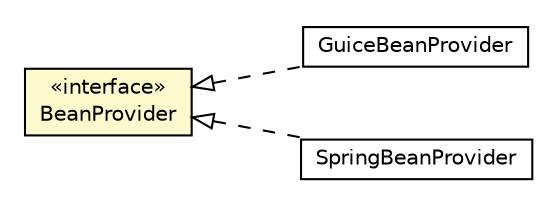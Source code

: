 #!/usr/local/bin/dot
#
# Class diagram 
# Generated by UMLGraph version R5_6-24-gf6e263 (http://www.umlgraph.org/)
#

digraph G {
	edge [fontname="Helvetica",fontsize=10,labelfontname="Helvetica",labelfontsize=10];
	node [fontname="Helvetica",fontsize=10,shape=plaintext];
	nodesep=0.25;
	ranksep=0.5;
	rankdir=LR;
	// com.gwtplatform.dispatch.server.actionhandlervalidator.ActionHandlerValidatorLinkerHelper.BeanProvider
	c76258 [label=<<table title="com.gwtplatform.dispatch.server.actionhandlervalidator.ActionHandlerValidatorLinkerHelper.BeanProvider" border="0" cellborder="1" cellspacing="0" cellpadding="2" port="p" bgcolor="lemonChiffon" href="./ActionHandlerValidatorLinkerHelper.BeanProvider.html">
		<tr><td><table border="0" cellspacing="0" cellpadding="1">
<tr><td align="center" balign="center"> &#171;interface&#187; </td></tr>
<tr><td align="center" balign="center"> BeanProvider </td></tr>
		</table></td></tr>
		</table>>, URL="./ActionHandlerValidatorLinkerHelper.BeanProvider.html", fontname="Helvetica", fontcolor="black", fontsize=10.0];
	// com.gwtplatform.dispatch.server.guice.GuiceBeanProvider
	c76471 [label=<<table title="com.gwtplatform.dispatch.server.guice.GuiceBeanProvider" border="0" cellborder="1" cellspacing="0" cellpadding="2" port="p" href="../guice/GuiceBeanProvider.html">
		<tr><td><table border="0" cellspacing="0" cellpadding="1">
<tr><td align="center" balign="center"> GuiceBeanProvider </td></tr>
		</table></td></tr>
		</table>>, URL="../guice/GuiceBeanProvider.html", fontname="Helvetica", fontcolor="black", fontsize=10.0];
	// com.gwtplatform.dispatch.server.spring.SpringBeanProvider
	c76492 [label=<<table title="com.gwtplatform.dispatch.server.spring.SpringBeanProvider" border="0" cellborder="1" cellspacing="0" cellpadding="2" port="p" href="../spring/SpringBeanProvider.html">
		<tr><td><table border="0" cellspacing="0" cellpadding="1">
<tr><td align="center" balign="center"> SpringBeanProvider </td></tr>
		</table></td></tr>
		</table>>, URL="../spring/SpringBeanProvider.html", fontname="Helvetica", fontcolor="black", fontsize=10.0];
	//com.gwtplatform.dispatch.server.guice.GuiceBeanProvider implements com.gwtplatform.dispatch.server.actionhandlervalidator.ActionHandlerValidatorLinkerHelper.BeanProvider
	c76258:p -> c76471:p [dir=back,arrowtail=empty,style=dashed];
	//com.gwtplatform.dispatch.server.spring.SpringBeanProvider implements com.gwtplatform.dispatch.server.actionhandlervalidator.ActionHandlerValidatorLinkerHelper.BeanProvider
	c76258:p -> c76492:p [dir=back,arrowtail=empty,style=dashed];
}

